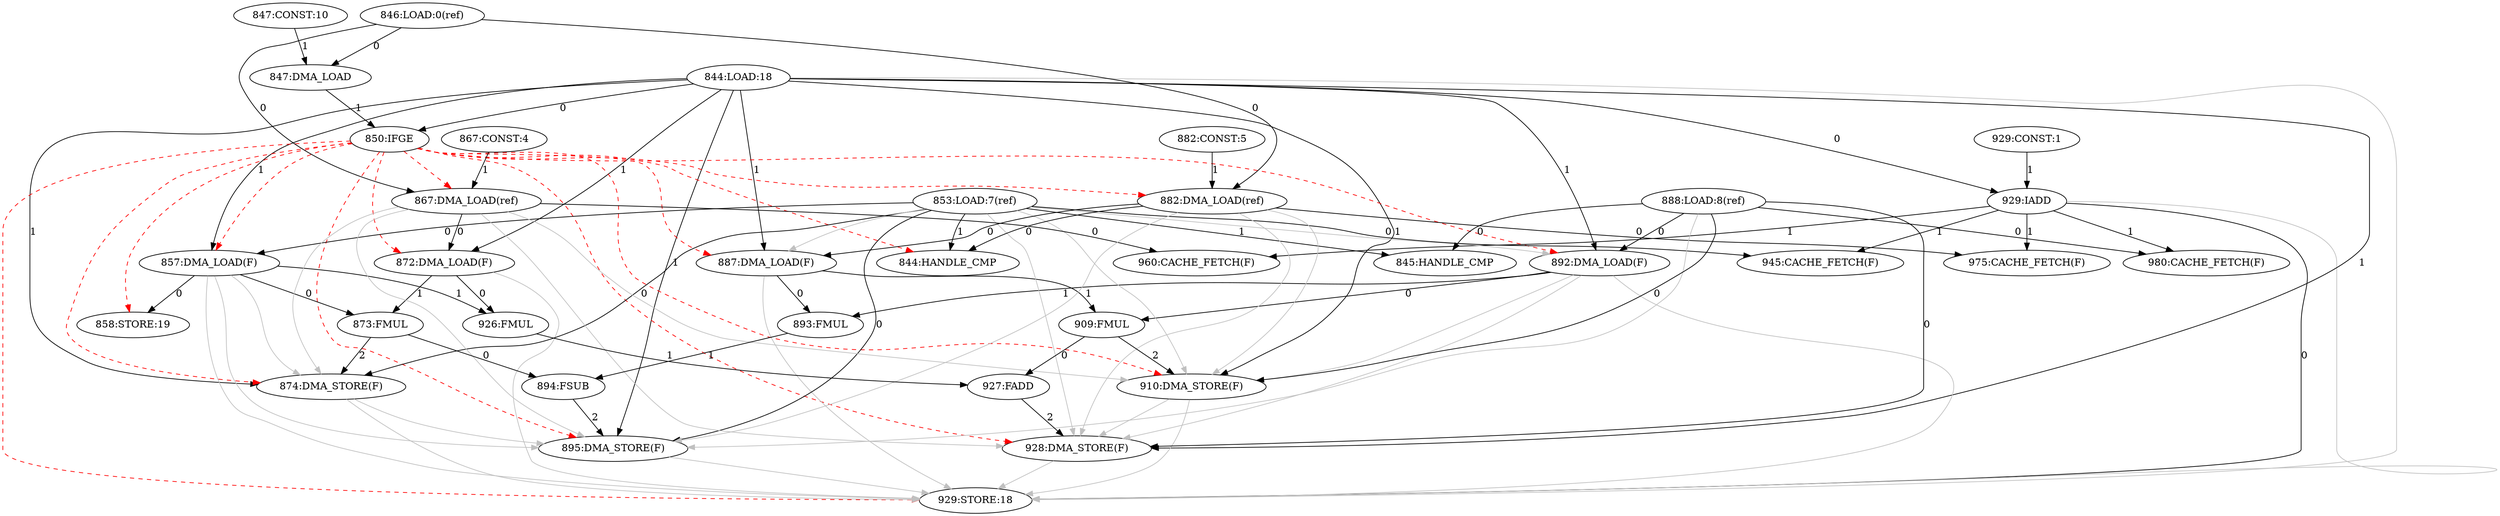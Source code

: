 digraph depgraph {
"929:IADD" -> "929:STORE:18"[label=0];
"844:LOAD:18" -> "929:STORE:18"[color=gray];
"850:IFGE" -> "929:STORE:18"[color=red,style=dashed];
"857:DMA_LOAD(F)" -> "929:STORE:18"[color=gray];
"872:DMA_LOAD(F)" -> "929:STORE:18"[color=gray];
"874:DMA_STORE(F)" -> "929:STORE:18"[color=gray];
"887:DMA_LOAD(F)" -> "929:STORE:18"[color=gray];
"892:DMA_LOAD(F)" -> "929:STORE:18"[color=gray];
"895:DMA_STORE(F)" -> "929:STORE:18"[color=gray];
"910:DMA_STORE(F)" -> "929:STORE:18"[color=gray];
"928:DMA_STORE(F)" -> "929:STORE:18"[color=gray];
"929:IADD" -> "929:STORE:18"[color=gray];
"844:LOAD:18" -> "850:IFGE"[label=0];
"847:DMA_LOAD" -> "850:IFGE"[label=1];
"853:LOAD:7(ref)" -> "857:DMA_LOAD(F)"[label=0];
"844:LOAD:18" -> "857:DMA_LOAD(F)"[label=1];
"850:IFGE" -> "857:DMA_LOAD(F)"[color=red,style=dashed];
"867:DMA_LOAD(ref)" -> "872:DMA_LOAD(F)"[label=0];
"844:LOAD:18" -> "872:DMA_LOAD(F)"[label=1];
"850:IFGE" -> "872:DMA_LOAD(F)"[color=red,style=dashed];
"853:LOAD:7(ref)" -> "874:DMA_STORE(F)"[label=0];
"844:LOAD:18" -> "874:DMA_STORE(F)"[label=1];
"873:FMUL" -> "874:DMA_STORE(F)"[label=2];
"850:IFGE" -> "874:DMA_STORE(F)"[color=red,style=dashed];
"857:DMA_LOAD(F)" -> "874:DMA_STORE(F)"[color=gray];
"867:DMA_LOAD(ref)" -> "874:DMA_STORE(F)"[color=gray];
"882:DMA_LOAD(ref)" -> "887:DMA_LOAD(F)"[label=0];
"844:LOAD:18" -> "887:DMA_LOAD(F)"[label=1];
"850:IFGE" -> "887:DMA_LOAD(F)"[color=red,style=dashed];
"853:LOAD:7(ref)" -> "887:DMA_LOAD(F)"[color=gray];
"888:LOAD:8(ref)" -> "892:DMA_LOAD(F)"[label=0];
"844:LOAD:18" -> "892:DMA_LOAD(F)"[label=1];
"850:IFGE" -> "892:DMA_LOAD(F)"[color=red,style=dashed];
"853:LOAD:7(ref)" -> "892:DMA_LOAD(F)"[color=gray];
"853:LOAD:7(ref)" -> "895:DMA_STORE(F)"[label=0];
"844:LOAD:18" -> "895:DMA_STORE(F)"[label=1];
"894:FSUB" -> "895:DMA_STORE(F)"[label=2];
"850:IFGE" -> "895:DMA_STORE(F)"[color=red,style=dashed];
"857:DMA_LOAD(F)" -> "895:DMA_STORE(F)"[color=gray];
"867:DMA_LOAD(ref)" -> "895:DMA_STORE(F)"[color=gray];
"874:DMA_STORE(F)" -> "895:DMA_STORE(F)"[color=gray];
"882:DMA_LOAD(ref)" -> "895:DMA_STORE(F)"[color=gray];
"888:LOAD:8(ref)" -> "895:DMA_STORE(F)"[color=gray];
"888:LOAD:8(ref)" -> "910:DMA_STORE(F)"[label=0];
"844:LOAD:18" -> "910:DMA_STORE(F)"[label=1];
"909:FMUL" -> "910:DMA_STORE(F)"[label=2];
"850:IFGE" -> "910:DMA_STORE(F)"[color=red,style=dashed];
"853:LOAD:7(ref)" -> "910:DMA_STORE(F)"[color=gray];
"867:DMA_LOAD(ref)" -> "910:DMA_STORE(F)"[color=gray];
"882:DMA_LOAD(ref)" -> "910:DMA_STORE(F)"[color=gray];
"892:DMA_LOAD(F)" -> "910:DMA_STORE(F)"[color=gray];
"888:LOAD:8(ref)" -> "928:DMA_STORE(F)"[label=0];
"844:LOAD:18" -> "928:DMA_STORE(F)"[label=1];
"927:FADD" -> "928:DMA_STORE(F)"[label=2];
"850:IFGE" -> "928:DMA_STORE(F)"[color=red,style=dashed];
"853:LOAD:7(ref)" -> "928:DMA_STORE(F)"[color=gray];
"867:DMA_LOAD(ref)" -> "928:DMA_STORE(F)"[color=gray];
"882:DMA_LOAD(ref)" -> "928:DMA_STORE(F)"[color=gray];
"892:DMA_LOAD(F)" -> "928:DMA_STORE(F)"[color=gray];
"910:DMA_STORE(F)" -> "928:DMA_STORE(F)"[color=gray];
"844:LOAD:18" -> "929:IADD"[label=0];
"929:CONST:1" -> "929:IADD"[label=1];
"846:LOAD:0(ref)" -> "847:DMA_LOAD"[label=0];
"847:CONST:10" -> "847:DMA_LOAD"[label=1];
"846:LOAD:0(ref)" -> "867:DMA_LOAD(ref)"[label=0];
"867:CONST:4" -> "867:DMA_LOAD(ref)"[label=1];
"850:IFGE" -> "867:DMA_LOAD(ref)"[color=red,style=dashed];
"846:LOAD:0(ref)" -> "882:DMA_LOAD(ref)"[label=0];
"882:CONST:5" -> "882:DMA_LOAD(ref)"[label=1];
"850:IFGE" -> "882:DMA_LOAD(ref)"[color=red,style=dashed];
"857:DMA_LOAD(F)" -> "858:STORE:19"[label=0];
"850:IFGE" -> "858:STORE:19"[color=red,style=dashed];
"882:DMA_LOAD(ref)" -> "975:CACHE_FETCH(F)"[label=0];
"929:IADD" -> "975:CACHE_FETCH(F)"[label=1];
"888:LOAD:8(ref)" -> "980:CACHE_FETCH(F)"[label=0];
"929:IADD" -> "980:CACHE_FETCH(F)"[label=1];
"853:LOAD:7(ref)" -> "945:CACHE_FETCH(F)"[label=0];
"929:IADD" -> "945:CACHE_FETCH(F)"[label=1];
"857:DMA_LOAD(F)" -> "873:FMUL"[label=0];
"872:DMA_LOAD(F)" -> "873:FMUL"[label=1];
"872:DMA_LOAD(F)" -> "926:FMUL"[label=0];
"857:DMA_LOAD(F)" -> "926:FMUL"[label=1];
"867:DMA_LOAD(ref)" -> "960:CACHE_FETCH(F)"[label=0];
"929:IADD" -> "960:CACHE_FETCH(F)"[label=1];
"873:FMUL" -> "894:FSUB"[label=0];
"893:FMUL" -> "894:FSUB"[label=1];
"887:DMA_LOAD(F)" -> "893:FMUL"[label=0];
"892:DMA_LOAD(F)" -> "893:FMUL"[label=1];
"892:DMA_LOAD(F)" -> "909:FMUL"[label=0];
"887:DMA_LOAD(F)" -> "909:FMUL"[label=1];
"909:FMUL" -> "927:FADD"[label=0];
"926:FMUL" -> "927:FADD"[label=1];
"882:DMA_LOAD(ref)" -> "844:HANDLE_CMP"[label=0];
"853:LOAD:7(ref)" -> "844:HANDLE_CMP"[label=1];
"850:IFGE" -> "844:HANDLE_CMP"[color=red,style=dashed];
"888:LOAD:8(ref)" -> "845:HANDLE_CMP"[label=0];
"853:LOAD:7(ref)" -> "845:HANDLE_CMP"[label=1];
}